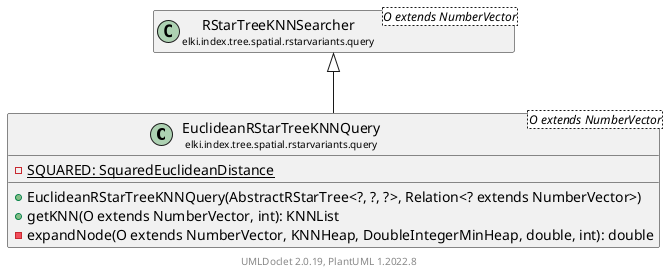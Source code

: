 @startuml
    remove .*\.(Instance|Par|Parameterizer|Factory)$
    set namespaceSeparator none
    hide empty fields
    hide empty methods

    class "<size:14>EuclideanRStarTreeKNNQuery\n<size:10>elki.index.tree.spatial.rstarvariants.query" as elki.index.tree.spatial.rstarvariants.query.EuclideanRStarTreeKNNQuery<O extends NumberVector> [[EuclideanRStarTreeKNNQuery.html]] {
        {static} -SQUARED: SquaredEuclideanDistance
        +EuclideanRStarTreeKNNQuery(AbstractRStarTree<?, ?, ?>, Relation<? extends NumberVector>)
        +getKNN(O extends NumberVector, int): KNNList
        -expandNode(O extends NumberVector, KNNHeap, DoubleIntegerMinHeap, double, int): double
    }

    class "<size:14>RStarTreeKNNSearcher\n<size:10>elki.index.tree.spatial.rstarvariants.query" as elki.index.tree.spatial.rstarvariants.query.RStarTreeKNNSearcher<O extends NumberVector> [[RStarTreeKNNSearcher.html]]

    elki.index.tree.spatial.rstarvariants.query.RStarTreeKNNSearcher <|-- elki.index.tree.spatial.rstarvariants.query.EuclideanRStarTreeKNNQuery

    center footer UMLDoclet 2.0.19, PlantUML 1.2022.8
@enduml
